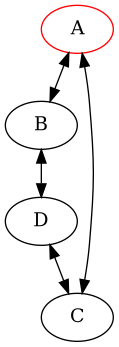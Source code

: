 @startuml 
digraph G {
 concentrate=true 
A [color=red]A -> B;
A -> C;
D -> B;
D -> C;
B -> A;
B -> D;
C -> A;
C -> D;
} 
 @enduml